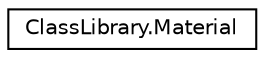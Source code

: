 digraph "Graphical Class Hierarchy"
{
 // INTERACTIVE_SVG=YES
 // LATEX_PDF_SIZE
  edge [fontname="Helvetica",fontsize="10",labelfontname="Helvetica",labelfontsize="10"];
  node [fontname="Helvetica",fontsize="10",shape=record];
  rankdir="LR";
  Node0 [label="ClassLibrary.Material",height=0.2,width=0.4,color="black", fillcolor="white", style="filled",URL="$classClassLibrary_1_1Material.html",tooltip="Esta clase es la encargada de crear instancias de materiales"];
}
